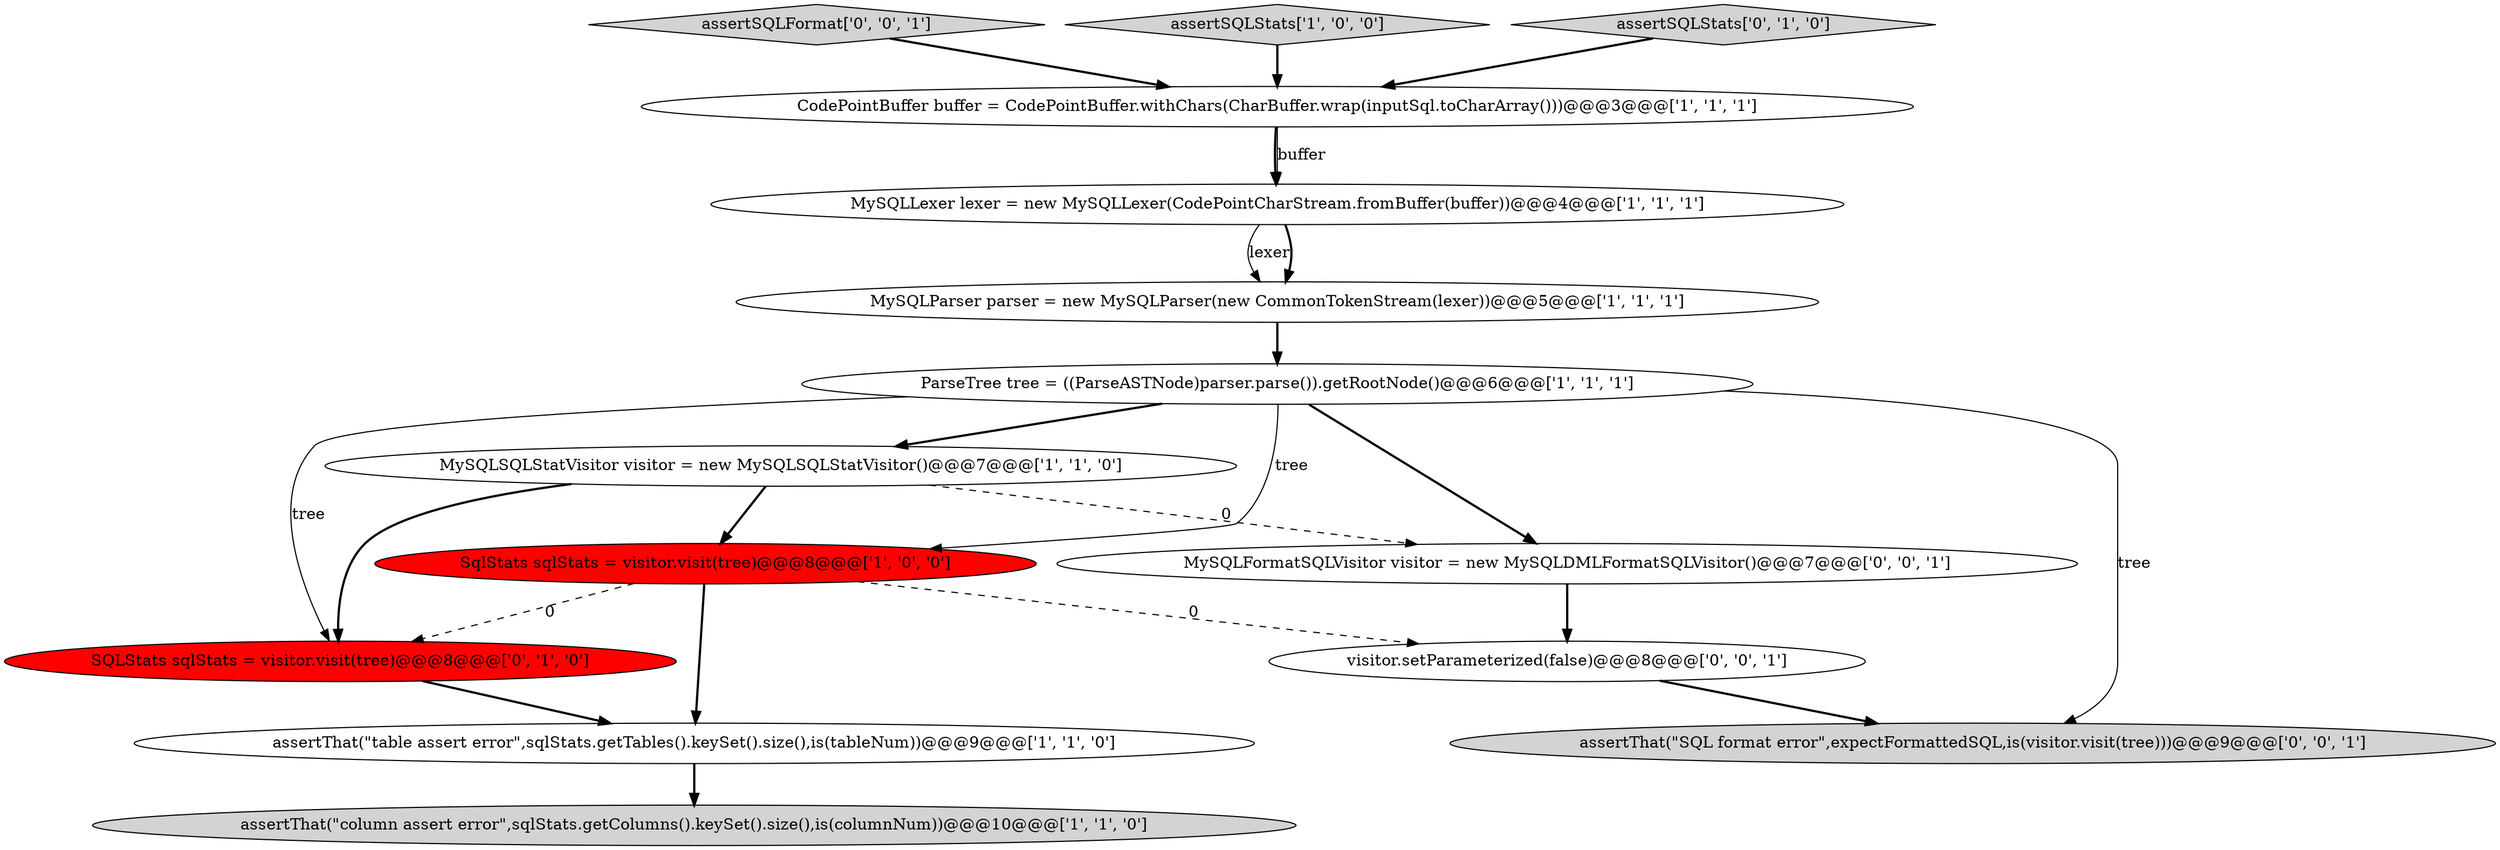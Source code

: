 digraph {
8 [style = filled, label = "assertThat(\"table assert error\",sqlStats.getTables().keySet().size(),is(tableNum))@@@9@@@['1', '1', '0']", fillcolor = white, shape = ellipse image = "AAA0AAABBB1BBB"];
1 [style = filled, label = "assertThat(\"column assert error\",sqlStats.getColumns().keySet().size(),is(columnNum))@@@10@@@['1', '1', '0']", fillcolor = lightgray, shape = ellipse image = "AAA0AAABBB1BBB"];
13 [style = filled, label = "assertSQLFormat['0', '0', '1']", fillcolor = lightgray, shape = diamond image = "AAA0AAABBB3BBB"];
14 [style = filled, label = "MySQLFormatSQLVisitor visitor = new MySQLDMLFormatSQLVisitor()@@@7@@@['0', '0', '1']", fillcolor = white, shape = ellipse image = "AAA0AAABBB3BBB"];
3 [style = filled, label = "MySQLSQLStatVisitor visitor = new MySQLSQLStatVisitor()@@@7@@@['1', '1', '0']", fillcolor = white, shape = ellipse image = "AAA0AAABBB1BBB"];
11 [style = filled, label = "assertThat(\"SQL format error\",expectFormattedSQL,is(visitor.visit(tree)))@@@9@@@['0', '0', '1']", fillcolor = lightgray, shape = ellipse image = "AAA0AAABBB3BBB"];
4 [style = filled, label = "CodePointBuffer buffer = CodePointBuffer.withChars(CharBuffer.wrap(inputSql.toCharArray()))@@@3@@@['1', '1', '1']", fillcolor = white, shape = ellipse image = "AAA0AAABBB1BBB"];
12 [style = filled, label = "visitor.setParameterized(false)@@@8@@@['0', '0', '1']", fillcolor = white, shape = ellipse image = "AAA0AAABBB3BBB"];
5 [style = filled, label = "assertSQLStats['1', '0', '0']", fillcolor = lightgray, shape = diamond image = "AAA0AAABBB1BBB"];
0 [style = filled, label = "MySQLLexer lexer = new MySQLLexer(CodePointCharStream.fromBuffer(buffer))@@@4@@@['1', '1', '1']", fillcolor = white, shape = ellipse image = "AAA0AAABBB1BBB"];
2 [style = filled, label = "ParseTree tree = ((ParseASTNode)parser.parse()).getRootNode()@@@6@@@['1', '1', '1']", fillcolor = white, shape = ellipse image = "AAA0AAABBB1BBB"];
7 [style = filled, label = "MySQLParser parser = new MySQLParser(new CommonTokenStream(lexer))@@@5@@@['1', '1', '1']", fillcolor = white, shape = ellipse image = "AAA0AAABBB1BBB"];
10 [style = filled, label = "assertSQLStats['0', '1', '0']", fillcolor = lightgray, shape = diamond image = "AAA0AAABBB2BBB"];
6 [style = filled, label = "SqlStats sqlStats = visitor.visit(tree)@@@8@@@['1', '0', '0']", fillcolor = red, shape = ellipse image = "AAA1AAABBB1BBB"];
9 [style = filled, label = "SQLStats sqlStats = visitor.visit(tree)@@@8@@@['0', '1', '0']", fillcolor = red, shape = ellipse image = "AAA1AAABBB2BBB"];
0->7 [style = solid, label="lexer"];
2->3 [style = bold, label=""];
6->9 [style = dashed, label="0"];
12->11 [style = bold, label=""];
3->6 [style = bold, label=""];
2->9 [style = solid, label="tree"];
9->8 [style = bold, label=""];
2->11 [style = solid, label="tree"];
4->0 [style = bold, label=""];
0->7 [style = bold, label=""];
6->12 [style = dashed, label="0"];
3->9 [style = bold, label=""];
8->1 [style = bold, label=""];
4->0 [style = solid, label="buffer"];
7->2 [style = bold, label=""];
14->12 [style = bold, label=""];
5->4 [style = bold, label=""];
6->8 [style = bold, label=""];
2->14 [style = bold, label=""];
10->4 [style = bold, label=""];
3->14 [style = dashed, label="0"];
13->4 [style = bold, label=""];
2->6 [style = solid, label="tree"];
}
